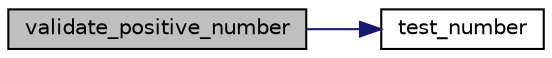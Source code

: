 digraph G
{
  edge [fontname="Helvetica",fontsize="10",labelfontname="Helvetica",labelfontsize="10"];
  node [fontname="Helvetica",fontsize="10",shape=record];
  rankdir="LR";
  Node1 [label="validate_positive_number",height=0.2,width=0.4,color="black", fillcolor="grey75", style="filled" fontcolor="black"];
  Node1 -> Node2 [color="midnightblue",fontsize="10",style="solid",fontname="Helvetica"];
  Node2 [label="test_number",height=0.2,width=0.4,color="black", fillcolor="white", style="filled",URL="$validate_8lib_8php.html#a3fd0d3992e27a69a2fe85ab4d74c9a6a",tooltip="Tests integer value."];
}

